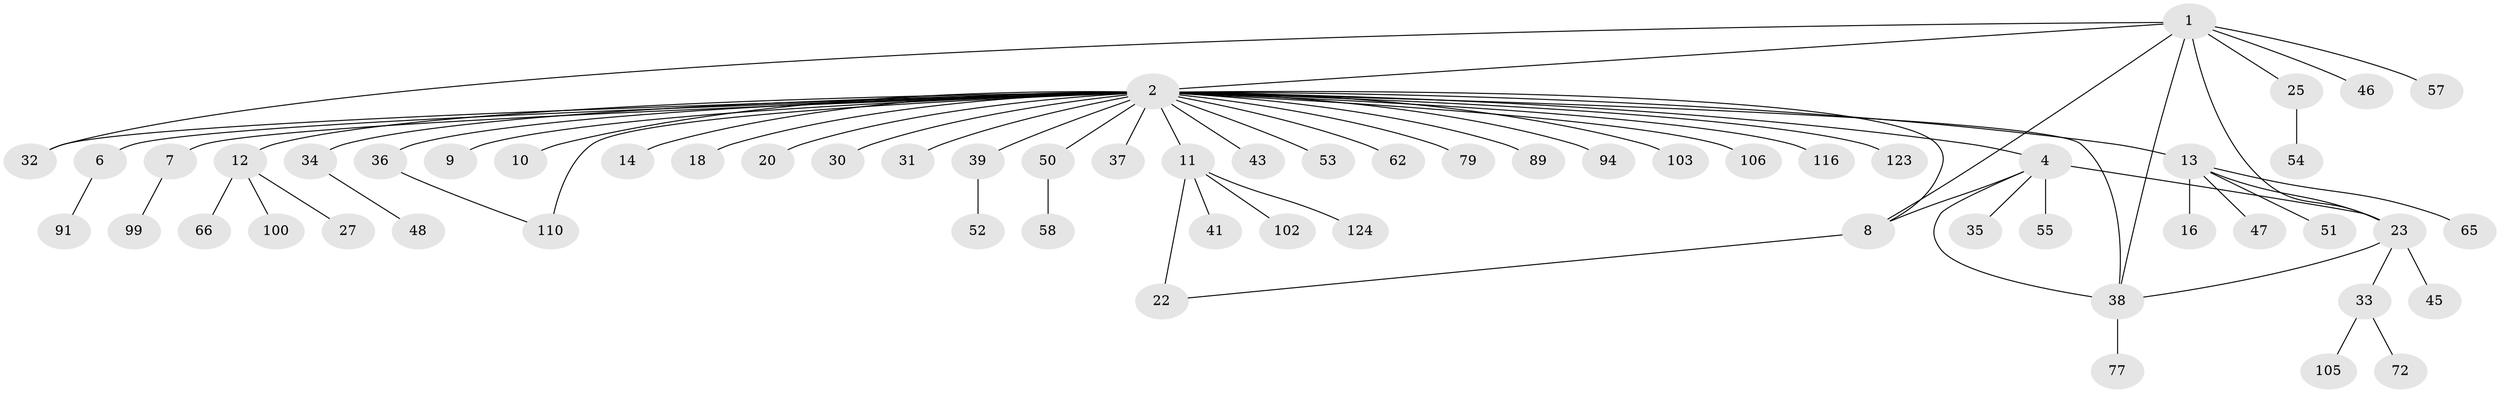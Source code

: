 // original degree distribution, {7: 0.008, 33: 0.008, 12: 0.016, 8: 0.008, 1: 0.608, 2: 0.216, 4: 0.056, 6: 0.032, 3: 0.032, 5: 0.016}
// Generated by graph-tools (version 1.1) at 2025/18/03/04/25 18:18:07]
// undirected, 62 vertices, 71 edges
graph export_dot {
graph [start="1"]
  node [color=gray90,style=filled];
  1 [super="+15"];
  2 [super="+60+107+5+29+3+26"];
  4 [super="+85+78+64+28"];
  6;
  7;
  8 [super="+67"];
  9;
  10;
  11 [super="+21+17+56"];
  12;
  13;
  14;
  16;
  18 [super="+68"];
  20;
  22 [super="+42+83+49"];
  23 [super="+70+101+111+108+121+86+82+98"];
  25;
  27;
  30;
  31 [super="+73"];
  32;
  33 [super="+40"];
  34;
  35;
  36;
  37 [super="+63"];
  38 [super="+44"];
  39;
  41;
  43;
  45;
  46;
  47;
  48;
  50;
  51;
  52;
  53;
  54;
  55;
  57;
  58 [super="+81"];
  62 [super="+84"];
  65;
  66;
  72;
  77;
  79;
  89 [super="+117"];
  91;
  94;
  99;
  100;
  102;
  103;
  105;
  106;
  110 [super="+115"];
  116;
  123;
  124;
  1 -- 2;
  1 -- 25;
  1 -- 32;
  1 -- 38;
  1 -- 57;
  1 -- 8;
  1 -- 46;
  1 -- 23;
  2 -- 4;
  2 -- 6;
  2 -- 7;
  2 -- 8;
  2 -- 9;
  2 -- 11 [weight=2];
  2 -- 12;
  2 -- 13;
  2 -- 14;
  2 -- 18;
  2 -- 20;
  2 -- 30;
  2 -- 32;
  2 -- 37;
  2 -- 39;
  2 -- 43;
  2 -- 50;
  2 -- 62;
  2 -- 79;
  2 -- 94;
  2 -- 103;
  2 -- 106;
  2 -- 116;
  2 -- 123;
  2 -- 110;
  2 -- 34;
  2 -- 36;
  2 -- 10;
  2 -- 53;
  2 -- 89;
  2 -- 31;
  2 -- 38;
  4 -- 35;
  4 -- 38;
  4 -- 55;
  4 -- 23;
  4 -- 8;
  6 -- 91;
  7 -- 99;
  8 -- 22;
  11 -- 41;
  11 -- 124;
  11 -- 102;
  11 -- 22 [weight=2];
  12 -- 27;
  12 -- 66;
  12 -- 100;
  13 -- 16;
  13 -- 23;
  13 -- 47;
  13 -- 51;
  13 -- 65;
  23 -- 33;
  23 -- 45;
  23 -- 38;
  25 -- 54;
  33 -- 72;
  33 -- 105;
  34 -- 48;
  36 -- 110;
  38 -- 77;
  39 -- 52;
  50 -- 58;
}
